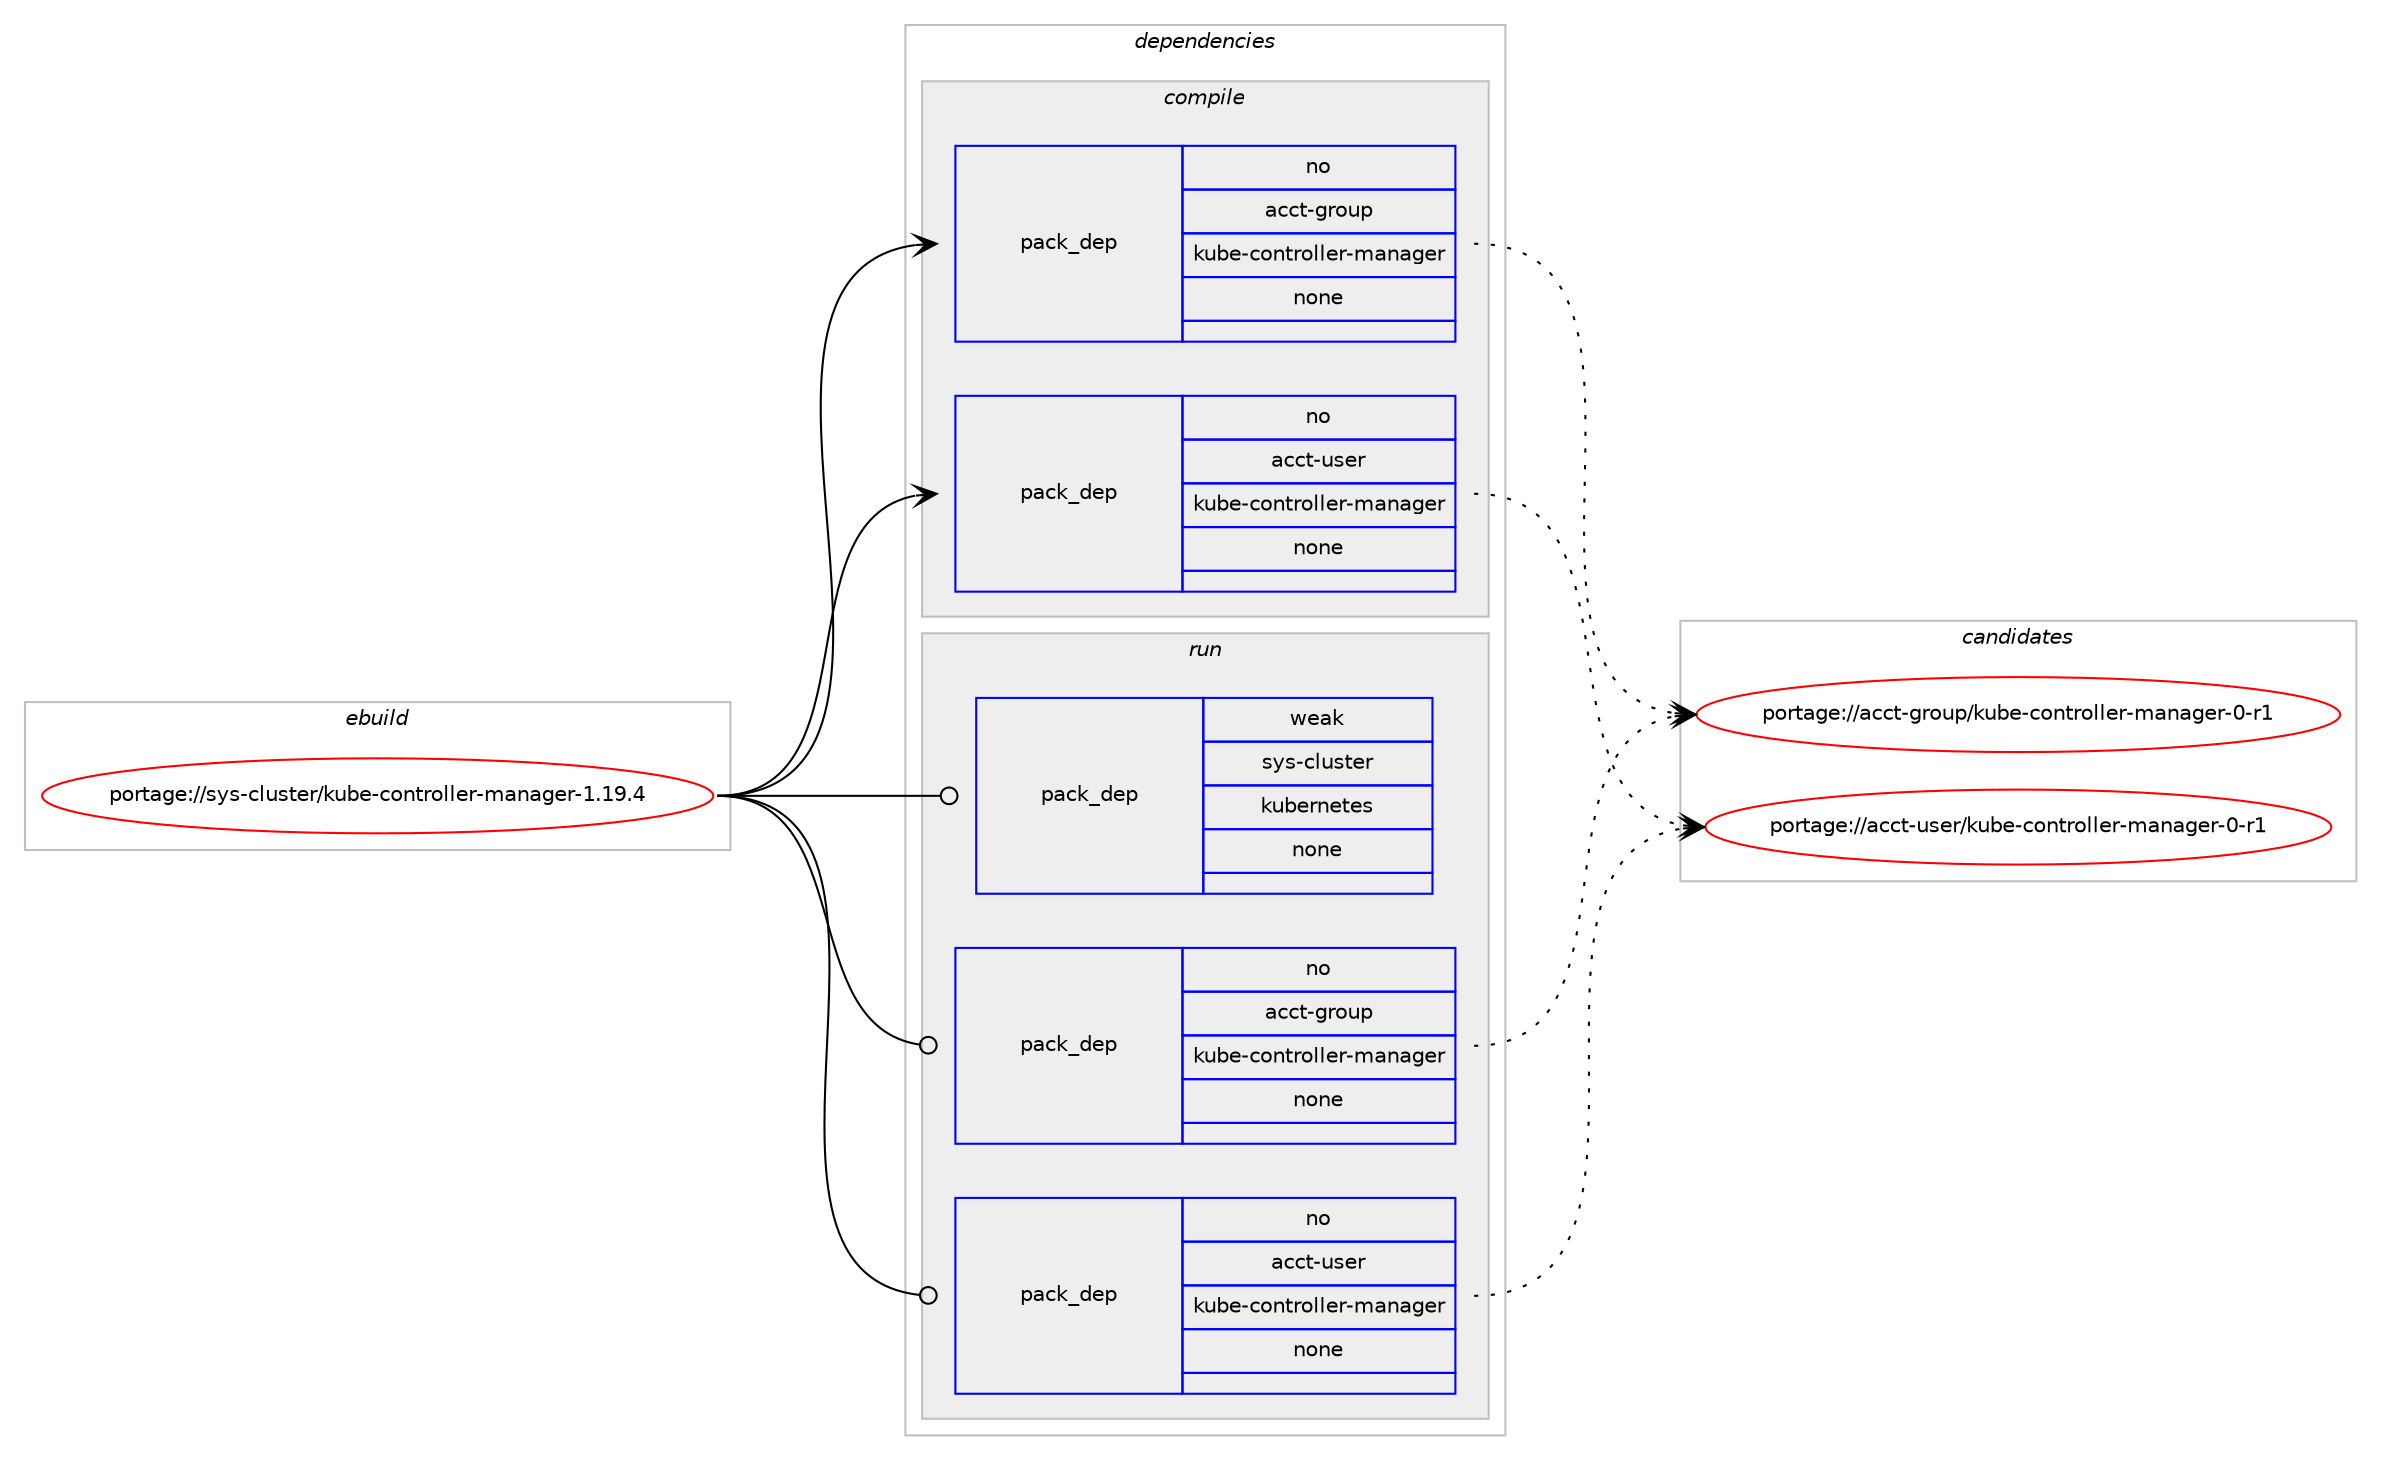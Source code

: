 digraph prolog {

# *************
# Graph options
# *************

newrank=true;
concentrate=true;
compound=true;
graph [rankdir=LR,fontname=Helvetica,fontsize=10,ranksep=1.5];#, ranksep=2.5, nodesep=0.2];
edge  [arrowhead=vee];
node  [fontname=Helvetica,fontsize=10];

# **********
# The ebuild
# **********

subgraph cluster_leftcol {
color=gray;
rank=same;
label=<<i>ebuild</i>>;
id [label="portage://sys-cluster/kube-controller-manager-1.19.4", color=red, width=4, href="../sys-cluster/kube-controller-manager-1.19.4.svg"];
}

# ****************
# The dependencies
# ****************

subgraph cluster_midcol {
color=gray;
label=<<i>dependencies</i>>;
subgraph cluster_compile {
fillcolor="#eeeeee";
style=filled;
label=<<i>compile</i>>;
subgraph pack2110 {
dependency2379 [label=<<TABLE BORDER="0" CELLBORDER="1" CELLSPACING="0" CELLPADDING="4" WIDTH="220"><TR><TD ROWSPAN="6" CELLPADDING="30">pack_dep</TD></TR><TR><TD WIDTH="110">no</TD></TR><TR><TD>acct-group</TD></TR><TR><TD>kube-controller-manager</TD></TR><TR><TD>none</TD></TR><TR><TD></TD></TR></TABLE>>, shape=none, color=blue];
}
id:e -> dependency2379:w [weight=20,style="solid",arrowhead="vee"];
subgraph pack2111 {
dependency2380 [label=<<TABLE BORDER="0" CELLBORDER="1" CELLSPACING="0" CELLPADDING="4" WIDTH="220"><TR><TD ROWSPAN="6" CELLPADDING="30">pack_dep</TD></TR><TR><TD WIDTH="110">no</TD></TR><TR><TD>acct-user</TD></TR><TR><TD>kube-controller-manager</TD></TR><TR><TD>none</TD></TR><TR><TD></TD></TR></TABLE>>, shape=none, color=blue];
}
id:e -> dependency2380:w [weight=20,style="solid",arrowhead="vee"];
}
subgraph cluster_compileandrun {
fillcolor="#eeeeee";
style=filled;
label=<<i>compile and run</i>>;
}
subgraph cluster_run {
fillcolor="#eeeeee";
style=filled;
label=<<i>run</i>>;
subgraph pack2112 {
dependency2381 [label=<<TABLE BORDER="0" CELLBORDER="1" CELLSPACING="0" CELLPADDING="4" WIDTH="220"><TR><TD ROWSPAN="6" CELLPADDING="30">pack_dep</TD></TR><TR><TD WIDTH="110">no</TD></TR><TR><TD>acct-group</TD></TR><TR><TD>kube-controller-manager</TD></TR><TR><TD>none</TD></TR><TR><TD></TD></TR></TABLE>>, shape=none, color=blue];
}
id:e -> dependency2381:w [weight=20,style="solid",arrowhead="odot"];
subgraph pack2113 {
dependency2382 [label=<<TABLE BORDER="0" CELLBORDER="1" CELLSPACING="0" CELLPADDING="4" WIDTH="220"><TR><TD ROWSPAN="6" CELLPADDING="30">pack_dep</TD></TR><TR><TD WIDTH="110">no</TD></TR><TR><TD>acct-user</TD></TR><TR><TD>kube-controller-manager</TD></TR><TR><TD>none</TD></TR><TR><TD></TD></TR></TABLE>>, shape=none, color=blue];
}
id:e -> dependency2382:w [weight=20,style="solid",arrowhead="odot"];
subgraph pack2114 {
dependency2383 [label=<<TABLE BORDER="0" CELLBORDER="1" CELLSPACING="0" CELLPADDING="4" WIDTH="220"><TR><TD ROWSPAN="6" CELLPADDING="30">pack_dep</TD></TR><TR><TD WIDTH="110">weak</TD></TR><TR><TD>sys-cluster</TD></TR><TR><TD>kubernetes</TD></TR><TR><TD>none</TD></TR><TR><TD></TD></TR></TABLE>>, shape=none, color=blue];
}
id:e -> dependency2383:w [weight=20,style="solid",arrowhead="odot"];
}
}

# **************
# The candidates
# **************

subgraph cluster_choices {
rank=same;
color=gray;
label=<<i>candidates</i>>;

subgraph choice2110 {
color=black;
nodesep=1;
choice979999116451031141111171124710711798101459911111011611411110810810111445109971109710310111445484511449 [label="portage://acct-group/kube-controller-manager-0-r1", color=red, width=4,href="../acct-group/kube-controller-manager-0-r1.svg"];
dependency2379:e -> choice979999116451031141111171124710711798101459911111011611411110810810111445109971109710310111445484511449:w [style=dotted,weight="100"];
}
subgraph choice2111 {
color=black;
nodesep=1;
choice979999116451171151011144710711798101459911111011611411110810810111445109971109710310111445484511449 [label="portage://acct-user/kube-controller-manager-0-r1", color=red, width=4,href="../acct-user/kube-controller-manager-0-r1.svg"];
dependency2380:e -> choice979999116451171151011144710711798101459911111011611411110810810111445109971109710310111445484511449:w [style=dotted,weight="100"];
}
subgraph choice2112 {
color=black;
nodesep=1;
choice979999116451031141111171124710711798101459911111011611411110810810111445109971109710310111445484511449 [label="portage://acct-group/kube-controller-manager-0-r1", color=red, width=4,href="../acct-group/kube-controller-manager-0-r1.svg"];
dependency2381:e -> choice979999116451031141111171124710711798101459911111011611411110810810111445109971109710310111445484511449:w [style=dotted,weight="100"];
}
subgraph choice2113 {
color=black;
nodesep=1;
choice979999116451171151011144710711798101459911111011611411110810810111445109971109710310111445484511449 [label="portage://acct-user/kube-controller-manager-0-r1", color=red, width=4,href="../acct-user/kube-controller-manager-0-r1.svg"];
dependency2382:e -> choice979999116451171151011144710711798101459911111011611411110810810111445109971109710310111445484511449:w [style=dotted,weight="100"];
}
subgraph choice2114 {
color=black;
nodesep=1;
}
}

}
